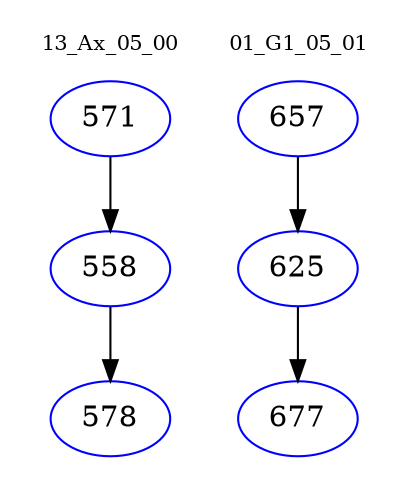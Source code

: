 digraph{
subgraph cluster_0 {
color = white
label = "13_Ax_05_00";
fontsize=10;
T0_571 [label="571", color="blue"]
T0_571 -> T0_558 [color="black"]
T0_558 [label="558", color="blue"]
T0_558 -> T0_578 [color="black"]
T0_578 [label="578", color="blue"]
}
subgraph cluster_1 {
color = white
label = "01_G1_05_01";
fontsize=10;
T1_657 [label="657", color="blue"]
T1_657 -> T1_625 [color="black"]
T1_625 [label="625", color="blue"]
T1_625 -> T1_677 [color="black"]
T1_677 [label="677", color="blue"]
}
}
